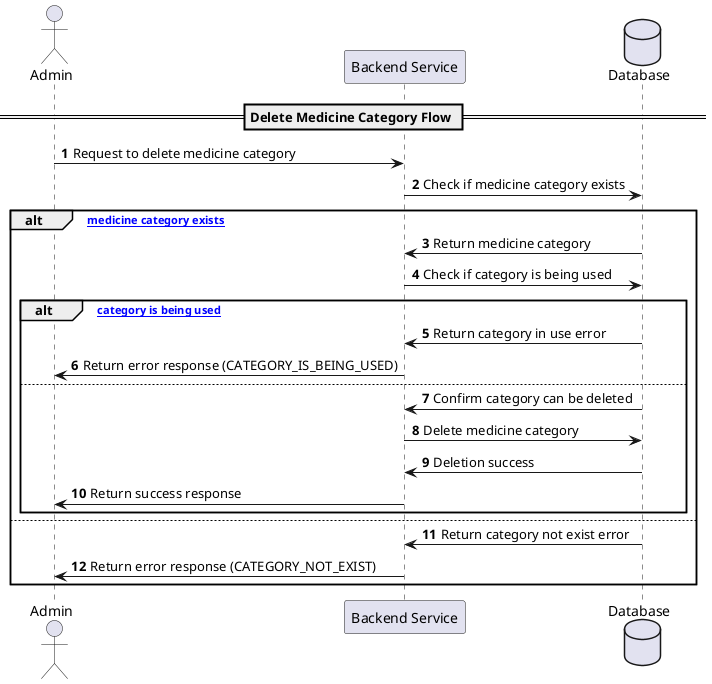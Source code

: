 @startuml
autonumber

actor Admin as "Admin"
participant Backend as "Backend Service"
database DB as "Database"

== Delete Medicine Category Flow ==
Admin -> Backend: Request to delete medicine category
Backend -> DB: Check if medicine category exists
alt ["medicine category exists"]
    DB -> Backend: Return medicine category
    Backend -> DB: Check if category is being used
    alt ["category is being used"]
        DB -> Backend: Return category in use error
        Backend -> Admin: Return error response (CATEGORY_IS_BEING_USED)
    else
        DB -> Backend: Confirm category can be deleted
        Backend -> DB: Delete medicine category
        DB -> Backend: Deletion success
        Backend -> Admin: Return success response
    end
else
    DB -> Backend: Return category not exist error
    Backend -> Admin: Return error response (CATEGORY_NOT_EXIST)
end
@enduml
